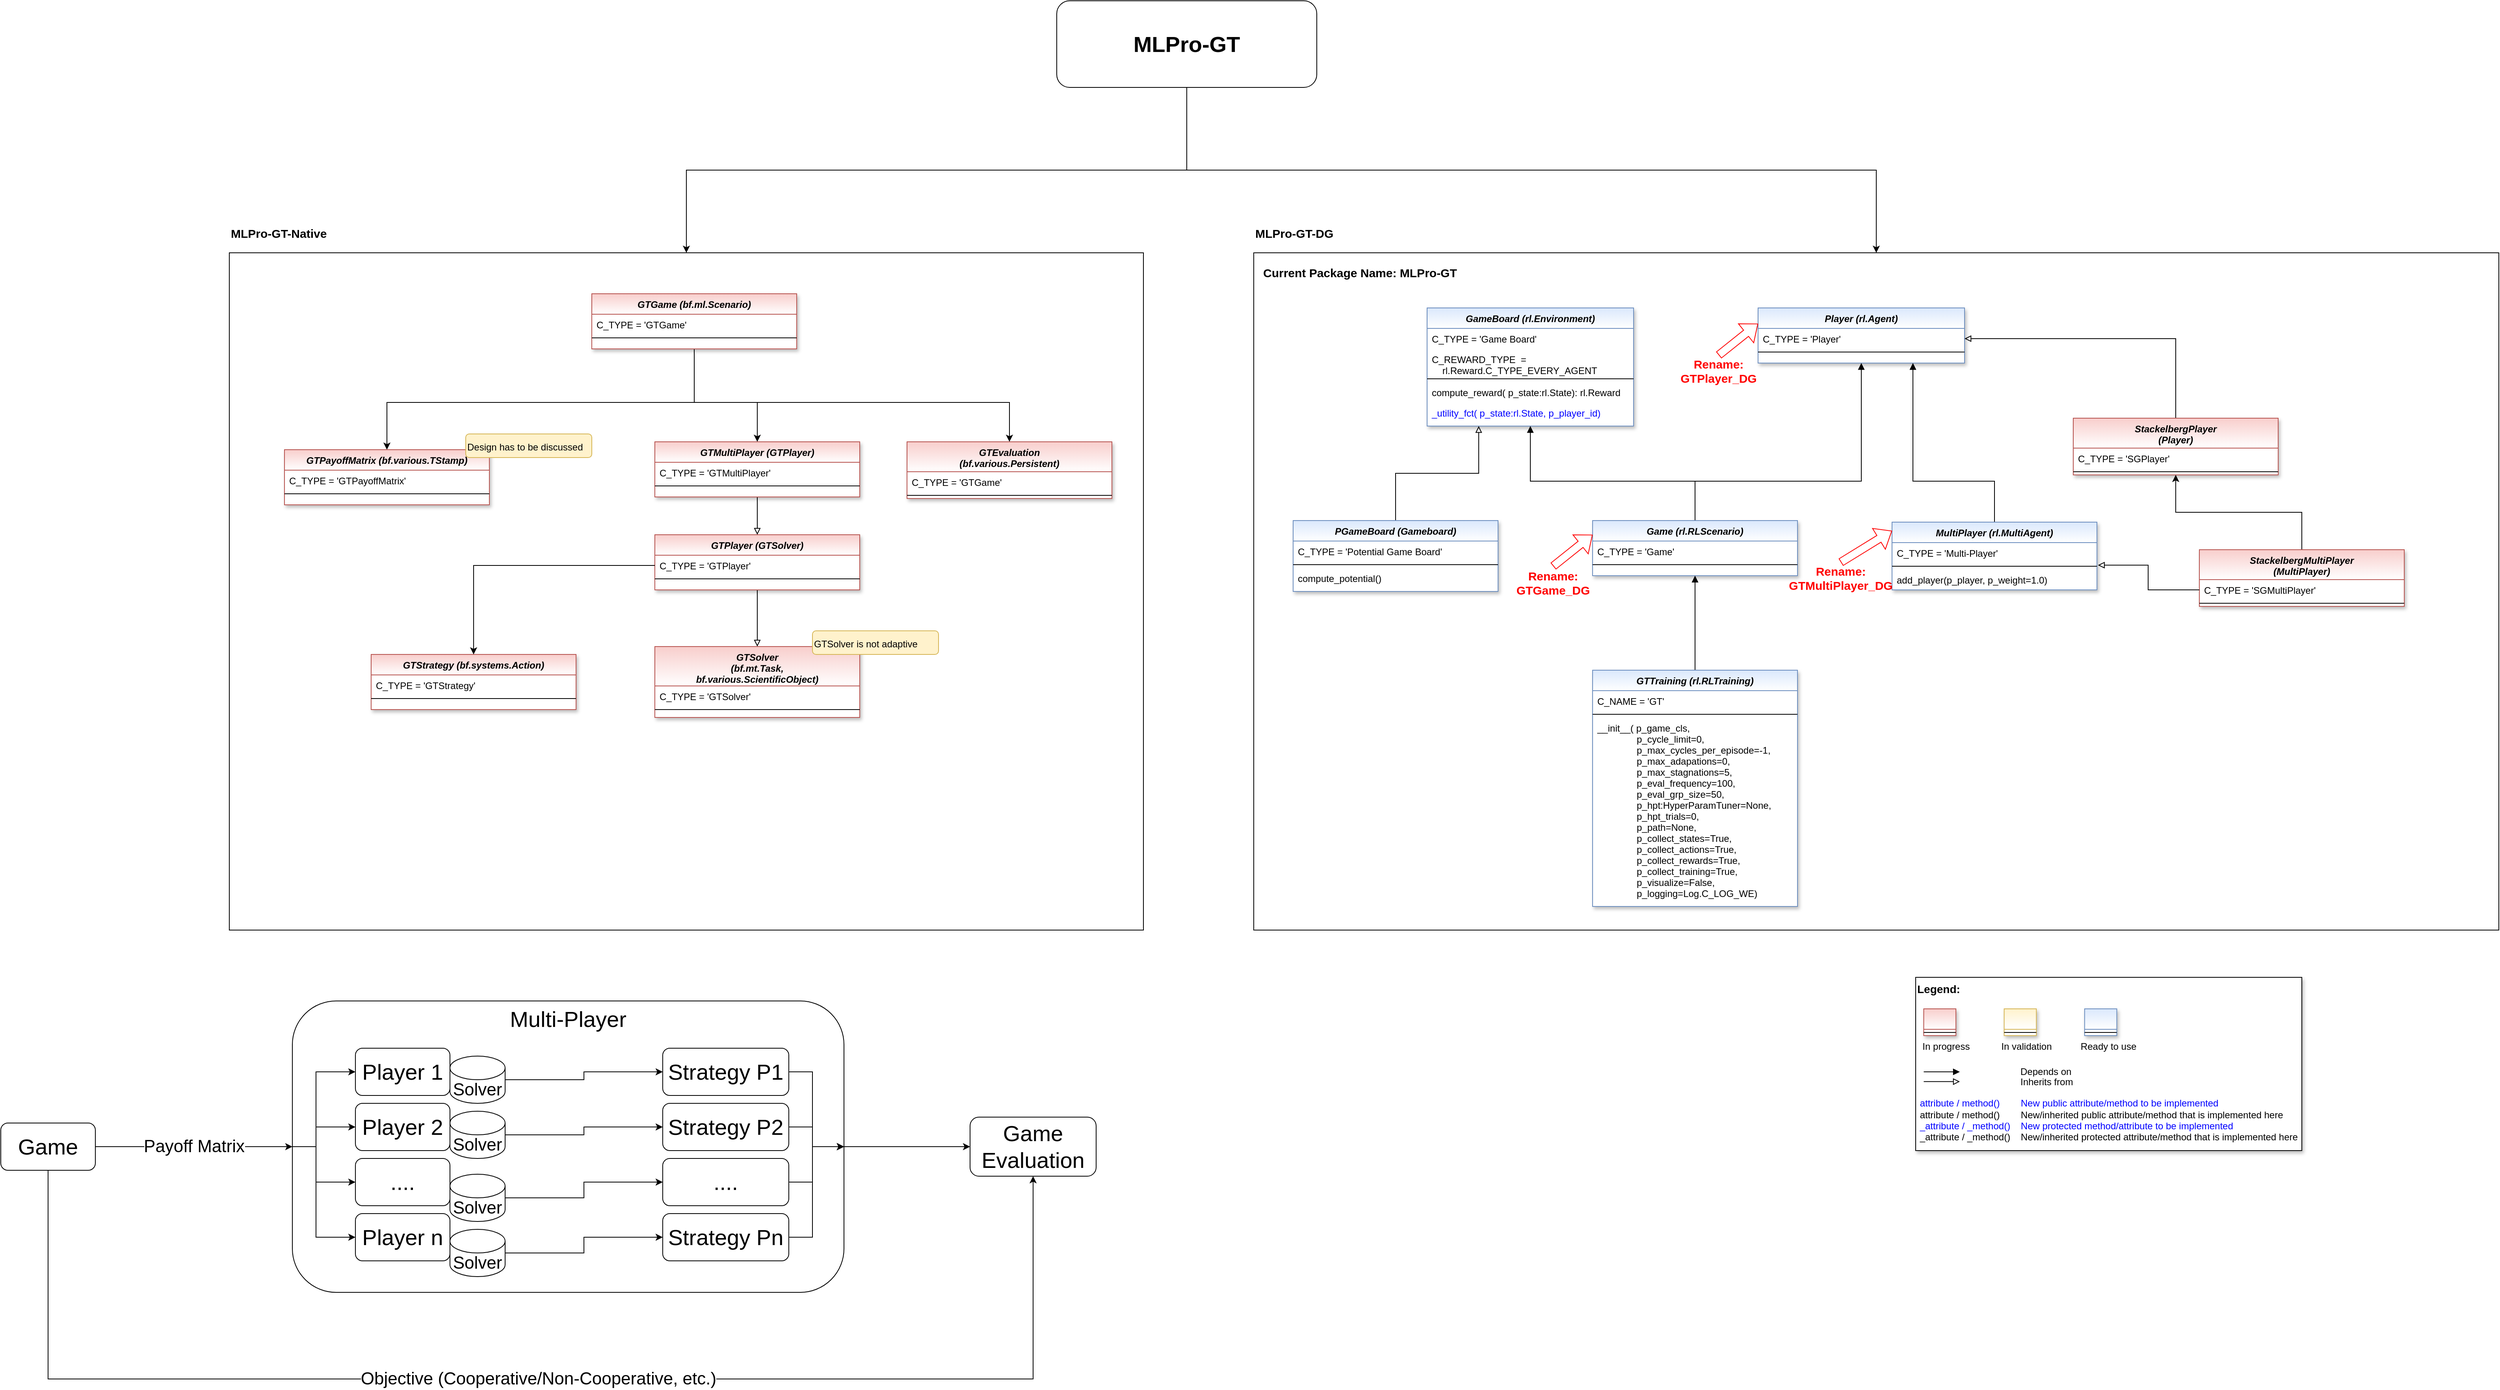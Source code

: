 <mxfile version="20.8.10" type="device"><diagram id="C5RBs43oDa-KdzZeNtuy" name="Page-1"><mxGraphModel dx="3770" dy="956" grid="1" gridSize="10" guides="1" tooltips="1" connect="1" arrows="1" fold="1" page="1" pageScale="1" pageWidth="2336" pageHeight="1654" math="0" shadow="0"><root><mxCell id="WIyWlLk6GJQsqaUBKTNV-0"/><mxCell id="WIyWlLk6GJQsqaUBKTNV-1" parent="WIyWlLk6GJQsqaUBKTNV-0"/><mxCell id="edyi3nbPPrcbqIj7zXXI-0" value="" style="rounded=0;whiteSpace=wrap;html=1;fillColor=none;" vertex="1" parent="WIyWlLk6GJQsqaUBKTNV-1"><mxGeometry x="1290" y="390" width="1580" height="860" as="geometry"/></mxCell><mxCell id="edyi3nbPPrcbqIj7zXXI-1" value="Player (rl.Agent)" style="swimlane;fontStyle=3;align=center;verticalAlign=top;childLayout=stackLayout;horizontal=1;startSize=26;horizontalStack=0;resizeParent=1;resizeLast=0;collapsible=1;marginBottom=0;rounded=0;shadow=1;strokeWidth=1;fillColor=#dae8fc;strokeColor=#6c8ebf;gradientColor=#ffffff;swimlaneFillColor=#ffffff;" vertex="1" parent="WIyWlLk6GJQsqaUBKTNV-1"><mxGeometry x="1930" y="460" width="262" height="70" as="geometry"><mxRectangle x="230" y="140" width="160" height="26" as="alternateBounds"/></mxGeometry></mxCell><mxCell id="edyi3nbPPrcbqIj7zXXI-2" value="C_TYPE = 'Player'" style="text;align=left;verticalAlign=top;spacingLeft=4;spacingRight=4;overflow=hidden;rotatable=0;points=[[0,0.5],[1,0.5]];portConstraint=eastwest;" vertex="1" parent="edyi3nbPPrcbqIj7zXXI-1"><mxGeometry y="26" width="262" height="26" as="geometry"/></mxCell><mxCell id="edyi3nbPPrcbqIj7zXXI-3" value="" style="line;html=1;strokeWidth=1;align=left;verticalAlign=middle;spacingTop=-1;spacingLeft=3;spacingRight=3;rotatable=0;labelPosition=right;points=[];portConstraint=eastwest;" vertex="1" parent="edyi3nbPPrcbqIj7zXXI-1"><mxGeometry y="52" width="262" height="8" as="geometry"/></mxCell><mxCell id="edyi3nbPPrcbqIj7zXXI-4" value="GameBoard (rl.Environment)" style="swimlane;fontStyle=3;align=center;verticalAlign=top;childLayout=stackLayout;horizontal=1;startSize=26;horizontalStack=0;resizeParent=1;resizeLast=0;collapsible=1;marginBottom=0;rounded=0;shadow=1;strokeWidth=1;fillColor=#dae8fc;strokeColor=#6c8ebf;gradientColor=#ffffff;swimlaneFillColor=#ffffff;" vertex="1" parent="WIyWlLk6GJQsqaUBKTNV-1"><mxGeometry x="1510" y="460" width="262" height="150" as="geometry"><mxRectangle x="230" y="140" width="160" height="26" as="alternateBounds"/></mxGeometry></mxCell><mxCell id="edyi3nbPPrcbqIj7zXXI-5" value="C_TYPE = 'Game Board'" style="text;align=left;verticalAlign=top;spacingLeft=4;spacingRight=4;overflow=hidden;rotatable=0;points=[[0,0.5],[1,0.5]];portConstraint=eastwest;" vertex="1" parent="edyi3nbPPrcbqIj7zXXI-4"><mxGeometry y="26" width="262" height="26" as="geometry"/></mxCell><mxCell id="edyi3nbPPrcbqIj7zXXI-6" value="C_REWARD_TYPE  = &#10;    rl.Reward.C_TYPE_EVERY_AGENT" style="text;align=left;verticalAlign=top;spacingLeft=4;spacingRight=4;overflow=hidden;rotatable=0;points=[[0,0.5],[1,0.5]];portConstraint=eastwest;" vertex="1" parent="edyi3nbPPrcbqIj7zXXI-4"><mxGeometry y="52" width="262" height="34" as="geometry"/></mxCell><mxCell id="edyi3nbPPrcbqIj7zXXI-7" value="" style="line;html=1;strokeWidth=1;align=left;verticalAlign=middle;spacingTop=-1;spacingLeft=3;spacingRight=3;rotatable=0;labelPosition=right;points=[];portConstraint=eastwest;" vertex="1" parent="edyi3nbPPrcbqIj7zXXI-4"><mxGeometry y="86" width="262" height="8" as="geometry"/></mxCell><mxCell id="edyi3nbPPrcbqIj7zXXI-8" value="compute_reward( p_state:rl.State): rl.Reward" style="text;align=left;verticalAlign=top;spacingLeft=4;spacingRight=4;overflow=hidden;rotatable=0;points=[[0,0.5],[1,0.5]];portConstraint=eastwest;" vertex="1" parent="edyi3nbPPrcbqIj7zXXI-4"><mxGeometry y="94" width="262" height="26" as="geometry"/></mxCell><mxCell id="edyi3nbPPrcbqIj7zXXI-9" value="_utility_fct( p_state:rl.State, p_player_id)" style="text;align=left;verticalAlign=top;spacingLeft=4;spacingRight=4;overflow=hidden;rotatable=0;points=[[0,0.5],[1,0.5]];portConstraint=eastwest;fontColor=#0000FF;" vertex="1" parent="edyi3nbPPrcbqIj7zXXI-4"><mxGeometry y="120" width="262" height="26" as="geometry"/></mxCell><mxCell id="edyi3nbPPrcbqIj7zXXI-10" style="edgeStyle=orthogonalEdgeStyle;rounded=0;orthogonalLoop=1;jettySize=auto;html=1;entryX=0.5;entryY=1;entryDx=0;entryDy=0;endArrow=block;endFill=1;exitX=0.5;exitY=0;exitDx=0;exitDy=0;" edge="1" parent="WIyWlLk6GJQsqaUBKTNV-1" source="edyi3nbPPrcbqIj7zXXI-12" target="edyi3nbPPrcbqIj7zXXI-4"><mxGeometry relative="1" as="geometry"><Array as="points"><mxPoint x="1830" y="680"/><mxPoint x="1638" y="680"/></Array></mxGeometry></mxCell><mxCell id="edyi3nbPPrcbqIj7zXXI-11" style="edgeStyle=orthogonalEdgeStyle;rounded=0;orthogonalLoop=1;jettySize=auto;html=1;entryX=0.5;entryY=1;entryDx=0;entryDy=0;endArrow=block;endFill=1;exitX=0.5;exitY=0;exitDx=0;exitDy=0;" edge="1" parent="WIyWlLk6GJQsqaUBKTNV-1" source="edyi3nbPPrcbqIj7zXXI-12" target="edyi3nbPPrcbqIj7zXXI-1"><mxGeometry relative="1" as="geometry"><Array as="points"><mxPoint x="1830" y="680"/><mxPoint x="2018" y="680"/></Array></mxGeometry></mxCell><mxCell id="edyi3nbPPrcbqIj7zXXI-12" value="Game (rl.RLScenario)" style="swimlane;fontStyle=3;align=center;verticalAlign=top;childLayout=stackLayout;horizontal=1;startSize=26;horizontalStack=0;resizeParent=1;resizeLast=0;collapsible=1;marginBottom=0;rounded=0;shadow=1;strokeWidth=1;fillColor=#dae8fc;strokeColor=#6c8ebf;gradientColor=#ffffff;swimlaneFillColor=#ffffff;" vertex="1" parent="WIyWlLk6GJQsqaUBKTNV-1"><mxGeometry x="1720" y="730" width="260" height="70" as="geometry"><mxRectangle x="230" y="140" width="160" height="26" as="alternateBounds"/></mxGeometry></mxCell><mxCell id="edyi3nbPPrcbqIj7zXXI-13" value="C_TYPE = 'Game'" style="text;align=left;verticalAlign=top;spacingLeft=4;spacingRight=4;overflow=hidden;rotatable=0;points=[[0,0.5],[1,0.5]];portConstraint=eastwest;" vertex="1" parent="edyi3nbPPrcbqIj7zXXI-12"><mxGeometry y="26" width="260" height="26" as="geometry"/></mxCell><mxCell id="edyi3nbPPrcbqIj7zXXI-14" value="" style="line;html=1;strokeWidth=1;align=left;verticalAlign=middle;spacingTop=-1;spacingLeft=3;spacingRight=3;rotatable=0;labelPosition=right;points=[];portConstraint=eastwest;" vertex="1" parent="edyi3nbPPrcbqIj7zXXI-12"><mxGeometry y="52" width="260" height="8" as="geometry"/></mxCell><mxCell id="edyi3nbPPrcbqIj7zXXI-15" style="edgeStyle=orthogonalEdgeStyle;rounded=0;orthogonalLoop=1;jettySize=auto;html=1;entryX=0.25;entryY=1;entryDx=0;entryDy=0;endArrow=block;endFill=0;" edge="1" parent="WIyWlLk6GJQsqaUBKTNV-1" source="edyi3nbPPrcbqIj7zXXI-16" target="edyi3nbPPrcbqIj7zXXI-4"><mxGeometry relative="1" as="geometry"><mxPoint x="1590" y="640" as="targetPoint"/></mxGeometry></mxCell><mxCell id="edyi3nbPPrcbqIj7zXXI-16" value="PGameBoard (Gameboard)" style="swimlane;fontStyle=3;align=center;verticalAlign=top;childLayout=stackLayout;horizontal=1;startSize=26;horizontalStack=0;resizeParent=1;resizeLast=0;collapsible=1;marginBottom=0;rounded=0;shadow=1;strokeWidth=1;fillColor=#dae8fc;strokeColor=#6c8ebf;gradientColor=#ffffff;swimlaneFillColor=#ffffff;" vertex="1" parent="WIyWlLk6GJQsqaUBKTNV-1"><mxGeometry x="1340" y="730" width="260" height="90" as="geometry"><mxRectangle x="230" y="140" width="160" height="26" as="alternateBounds"/></mxGeometry></mxCell><mxCell id="edyi3nbPPrcbqIj7zXXI-17" value="C_TYPE = 'Potential Game Board'" style="text;align=left;verticalAlign=top;spacingLeft=4;spacingRight=4;overflow=hidden;rotatable=0;points=[[0,0.5],[1,0.5]];portConstraint=eastwest;" vertex="1" parent="edyi3nbPPrcbqIj7zXXI-16"><mxGeometry y="26" width="260" height="26" as="geometry"/></mxCell><mxCell id="edyi3nbPPrcbqIj7zXXI-18" value="" style="line;html=1;strokeWidth=1;align=left;verticalAlign=middle;spacingTop=-1;spacingLeft=3;spacingRight=3;rotatable=0;labelPosition=right;points=[];portConstraint=eastwest;" vertex="1" parent="edyi3nbPPrcbqIj7zXXI-16"><mxGeometry y="52" width="260" height="8" as="geometry"/></mxCell><mxCell id="edyi3nbPPrcbqIj7zXXI-19" value="compute_potential()" style="text;align=left;verticalAlign=top;spacingLeft=4;spacingRight=4;overflow=hidden;rotatable=0;points=[[0,0.5],[1,0.5]];portConstraint=eastwest;" vertex="1" parent="edyi3nbPPrcbqIj7zXXI-16"><mxGeometry y="60" width="260" height="26" as="geometry"/></mxCell><mxCell id="edyi3nbPPrcbqIj7zXXI-20" style="edgeStyle=orthogonalEdgeStyle;rounded=0;orthogonalLoop=1;jettySize=auto;html=1;entryX=0.75;entryY=1;entryDx=0;entryDy=0;endArrow=block;endFill=1;exitX=0.5;exitY=0;exitDx=0;exitDy=0;" edge="1" parent="WIyWlLk6GJQsqaUBKTNV-1" source="edyi3nbPPrcbqIj7zXXI-21" target="edyi3nbPPrcbqIj7zXXI-1"><mxGeometry relative="1" as="geometry"><Array as="points"><mxPoint x="2170" y="680"/><mxPoint x="2073" y="680"/></Array></mxGeometry></mxCell><mxCell id="edyi3nbPPrcbqIj7zXXI-21" value="MultiPlayer (rl.MultiAgent)" style="swimlane;fontStyle=3;align=center;verticalAlign=top;childLayout=stackLayout;horizontal=1;startSize=26;horizontalStack=0;resizeParent=1;resizeLast=0;collapsible=1;marginBottom=0;rounded=0;shadow=1;strokeWidth=1;fillColor=#dae8fc;strokeColor=#6c8ebf;gradientColor=#ffffff;swimlaneFillColor=#ffffff;" vertex="1" parent="WIyWlLk6GJQsqaUBKTNV-1"><mxGeometry x="2100" y="732" width="260" height="86" as="geometry"><mxRectangle x="230" y="140" width="160" height="26" as="alternateBounds"/></mxGeometry></mxCell><mxCell id="edyi3nbPPrcbqIj7zXXI-22" value="C_TYPE = 'Multi-Player'" style="text;align=left;verticalAlign=top;spacingLeft=4;spacingRight=4;overflow=hidden;rotatable=0;points=[[0,0.5],[1,0.5]];portConstraint=eastwest;" vertex="1" parent="edyi3nbPPrcbqIj7zXXI-21"><mxGeometry y="26" width="260" height="26" as="geometry"/></mxCell><mxCell id="edyi3nbPPrcbqIj7zXXI-23" value="" style="line;html=1;strokeWidth=1;align=left;verticalAlign=middle;spacingTop=-1;spacingLeft=3;spacingRight=3;rotatable=0;labelPosition=right;points=[];portConstraint=eastwest;" vertex="1" parent="edyi3nbPPrcbqIj7zXXI-21"><mxGeometry y="52" width="260" height="8" as="geometry"/></mxCell><mxCell id="edyi3nbPPrcbqIj7zXXI-24" value="add_player(p_player, p_weight=1.0)" style="text;align=left;verticalAlign=top;spacingLeft=4;spacingRight=4;overflow=hidden;rotatable=0;points=[[0,0.5],[1,0.5]];portConstraint=eastwest;" vertex="1" parent="edyi3nbPPrcbqIj7zXXI-21"><mxGeometry y="60" width="260" height="26" as="geometry"/></mxCell><mxCell id="edyi3nbPPrcbqIj7zXXI-25" style="edgeStyle=orthogonalEdgeStyle;rounded=0;orthogonalLoop=1;jettySize=auto;html=1;entryX=0.5;entryY=1;entryDx=0;entryDy=0;endArrow=block;endFill=1;" edge="1" parent="WIyWlLk6GJQsqaUBKTNV-1" source="edyi3nbPPrcbqIj7zXXI-26" target="edyi3nbPPrcbqIj7zXXI-12"><mxGeometry relative="1" as="geometry"/></mxCell><mxCell id="edyi3nbPPrcbqIj7zXXI-26" value="GTTraining (rl.RLTraining)" style="swimlane;fontStyle=3;align=center;verticalAlign=top;childLayout=stackLayout;horizontal=1;startSize=26;horizontalStack=0;resizeParent=1;resizeLast=0;collapsible=1;marginBottom=0;rounded=0;shadow=1;strokeWidth=1;fillColor=#dae8fc;strokeColor=#6c8ebf;swimlaneFillColor=#ffffff;gradientColor=#ffffff;glass=0;" vertex="1" parent="WIyWlLk6GJQsqaUBKTNV-1"><mxGeometry x="1720" y="920" width="260" height="300" as="geometry"><mxRectangle x="230" y="140" width="160" height="26" as="alternateBounds"/></mxGeometry></mxCell><mxCell id="edyi3nbPPrcbqIj7zXXI-27" value="C_NAME = 'GT'" style="text;align=left;verticalAlign=top;spacingLeft=4;spacingRight=4;overflow=hidden;rotatable=0;points=[[0,0.5],[1,0.5]];portConstraint=eastwest;" vertex="1" parent="edyi3nbPPrcbqIj7zXXI-26"><mxGeometry y="26" width="260" height="26" as="geometry"/></mxCell><mxCell id="edyi3nbPPrcbqIj7zXXI-28" value="" style="line;html=1;strokeWidth=1;align=left;verticalAlign=middle;spacingTop=-1;spacingLeft=3;spacingRight=3;rotatable=0;labelPosition=right;points=[];portConstraint=eastwest;" vertex="1" parent="edyi3nbPPrcbqIj7zXXI-26"><mxGeometry y="52" width="260" height="8" as="geometry"/></mxCell><mxCell id="edyi3nbPPrcbqIj7zXXI-29" value="__init__( p_game_cls, &#10;               p_cycle_limit=0,&#10;               p_max_cycles_per_episode=-1, &#10;               p_max_adapations=0,&#10;               p_max_stagnations=5,&#10;               p_eval_frequency=100,&#10;               p_eval_grp_size=50,&#10;               p_hpt:HyperParamTuner=None,&#10;               p_hpt_trials=0,&#10;               p_path=None,&#10;               p_collect_states=True,&#10;               p_collect_actions=True,&#10;               p_collect_rewards=True,&#10;               p_collect_training=True,&#10;               p_visualize=False,&#10;               p_logging=Log.C_LOG_WE)" style="text;align=left;verticalAlign=top;spacingLeft=4;spacingRight=4;overflow=hidden;rotatable=0;points=[[0,0.5],[1,0.5]];portConstraint=eastwest;" vertex="1" parent="edyi3nbPPrcbqIj7zXXI-26"><mxGeometry y="60" width="260" height="240" as="geometry"/></mxCell><mxCell id="edyi3nbPPrcbqIj7zXXI-30" value="" style="group" vertex="1" connectable="0" parent="WIyWlLk6GJQsqaUBKTNV-1"><mxGeometry x="2130" y="1310" width="490" height="220" as="geometry"/></mxCell><mxCell id="edyi3nbPPrcbqIj7zXXI-31" value="&lt;font color=&quot;#000000&quot; size=&quot;1&quot;&gt;&lt;b style=&quot;font-size: 14px&quot;&gt;Legend:&lt;br&gt;&lt;/b&gt;&lt;/font&gt;&lt;br&gt;&lt;br&gt;&lt;br&gt;&lt;font color=&quot;#0000ff&quot; style=&quot;font-size: 6px&quot;&gt;&lt;br&gt;&lt;/font&gt;&lt;span style=&quot;color: rgb(0 , 0 , 0)&quot;&gt;&lt;font style=&quot;font-size: 4px&quot;&gt;&amp;nbsp; &amp;nbsp;&lt;/font&gt;&amp;nbsp;In progress&amp;nbsp; &amp;nbsp; &amp;nbsp; &amp;nbsp; &amp;nbsp; &amp;nbsp; In validation&amp;nbsp; &amp;nbsp; &amp;nbsp; &amp;nbsp; &amp;nbsp; &amp;nbsp;Ready to use&lt;/span&gt;&lt;font color=&quot;#000000&quot;&gt;&amp;nbsp;&lt;br&gt;&lt;/font&gt;&lt;font color=&quot;#0000ff&quot;&gt;&lt;br&gt;&lt;br&gt;&lt;br&gt;&lt;br&gt;&amp;nbsp;attribute / method()&amp;nbsp; &amp;nbsp; &amp;nbsp; &amp;nbsp; New public attribute/method to be implemented&lt;/font&gt;&lt;br&gt;&lt;font color=&quot;#000000&quot;&gt;&amp;nbsp;&lt;/font&gt;&lt;font color=&quot;#000000&quot;&gt;attribute / method()&lt;span&gt;&#9;&lt;/span&gt;&amp;nbsp; &amp;nbsp; &amp;nbsp; &amp;nbsp;New/inherited public attribute/method that is implemented here&lt;br&gt;&lt;/font&gt;&lt;font color=&quot;#0000ff&quot;&gt;&amp;nbsp;_attribute /&amp;nbsp;&lt;/font&gt;&lt;font color=&quot;#0000ff&quot;&gt;_method()&amp;nbsp; &amp;nbsp; New protected method/attribute to be implemented&lt;/font&gt;&lt;br&gt;&lt;font color=&quot;#000000&quot;&gt;&amp;nbsp;_attribute / _method()&amp;nbsp; &amp;nbsp; New/inherited protected attribute/method that is implemented here&lt;br&gt;&lt;/font&gt;&lt;font color=&quot;#000000&quot;&gt;&lt;br&gt;&lt;br&gt;&lt;br&gt;&lt;br&gt;&lt;br&gt;&lt;/font&gt;" style="text;html=1;align=left;verticalAlign=top;whiteSpace=wrap;rounded=0;fontColor=#006600;strokeColor=#000000;shadow=1;fillColor=#ffffff;" vertex="1" parent="edyi3nbPPrcbqIj7zXXI-30"><mxGeometry width="490.0" height="220" as="geometry"/></mxCell><mxCell id="edyi3nbPPrcbqIj7zXXI-32" value="Depends on" style="endArrow=block;html=1;labelPosition=right;verticalLabelPosition=middle;align=left;verticalAlign=middle;endFill=1;fontSize=12;" edge="1" parent="edyi3nbPPrcbqIj7zXXI-30"><mxGeometry x="-1623.125" y="-2180" width="51.042" height="50" as="geometry"><mxPoint x="10.208" y="120.003" as="sourcePoint"/><mxPoint x="55.991" y="120.003" as="targetPoint"/><mxPoint x="98" as="offset"/><Array as="points"><mxPoint x="30.625" y="120"/></Array></mxGeometry></mxCell><mxCell id="edyi3nbPPrcbqIj7zXXI-33" value="Inherits from" style="endArrow=block;html=1;labelPosition=right;verticalLabelPosition=middle;align=left;verticalAlign=middle;endFill=0;fontSize=12;" edge="1" parent="edyi3nbPPrcbqIj7zXXI-30"><mxGeometry x="-1623.125" y="-2180" width="51.042" height="50" as="geometry"><mxPoint x="10.208" y="132.385" as="sourcePoint"/><mxPoint x="55.991" y="132.385" as="targetPoint"/><mxPoint x="98" y="1" as="offset"/></mxGeometry></mxCell><mxCell id="edyi3nbPPrcbqIj7zXXI-34" value="" style="swimlane;fontStyle=3;align=center;verticalAlign=top;childLayout=stackLayout;horizontal=1;startSize=26;horizontalStack=0;resizeParent=1;resizeLast=0;collapsible=1;marginBottom=0;rounded=0;shadow=1;strokeWidth=1;fillColor=#f8cecc;strokeColor=#b85450;gradientColor=#ffffff;swimlaneFillColor=#ffffff;" vertex="1" parent="edyi3nbPPrcbqIj7zXXI-30"><mxGeometry x="10.208" y="40" width="40.833" height="34" as="geometry"><mxRectangle x="230" y="140" width="160" height="26" as="alternateBounds"/></mxGeometry></mxCell><mxCell id="edyi3nbPPrcbqIj7zXXI-35" value="" style="line;html=1;strokeWidth=1;align=left;verticalAlign=middle;spacingTop=-1;spacingLeft=3;spacingRight=3;rotatable=0;labelPosition=right;points=[];portConstraint=eastwest;" vertex="1" parent="edyi3nbPPrcbqIj7zXXI-34"><mxGeometry y="26" width="40.833" height="8" as="geometry"/></mxCell><mxCell id="edyi3nbPPrcbqIj7zXXI-36" value="" style="swimlane;fontStyle=3;align=center;verticalAlign=top;childLayout=stackLayout;horizontal=1;startSize=26;horizontalStack=0;resizeParent=1;resizeLast=0;collapsible=1;marginBottom=0;rounded=0;shadow=1;strokeWidth=1;fillColor=#fff2cc;strokeColor=#d6b656;gradientColor=#ffffff;swimlaneFillColor=#ffffff;" vertex="1" parent="edyi3nbPPrcbqIj7zXXI-30"><mxGeometry x="112.292" y="40" width="40.833" height="34" as="geometry"><mxRectangle x="230" y="140" width="160" height="26" as="alternateBounds"/></mxGeometry></mxCell><mxCell id="edyi3nbPPrcbqIj7zXXI-37" value="" style="line;html=1;strokeWidth=1;align=left;verticalAlign=middle;spacingTop=-1;spacingLeft=3;spacingRight=3;rotatable=0;labelPosition=right;points=[];portConstraint=eastwest;" vertex="1" parent="edyi3nbPPrcbqIj7zXXI-36"><mxGeometry y="26" width="40.833" height="8" as="geometry"/></mxCell><mxCell id="edyi3nbPPrcbqIj7zXXI-38" value="" style="swimlane;fontStyle=3;align=center;verticalAlign=top;childLayout=stackLayout;horizontal=1;startSize=26;horizontalStack=0;resizeParent=1;resizeLast=0;collapsible=1;marginBottom=0;rounded=0;shadow=1;strokeWidth=1;fillColor=#dae8fc;strokeColor=#6c8ebf;gradientColor=#ffffff;swimlaneFillColor=#ffffff;" vertex="1" parent="edyi3nbPPrcbqIj7zXXI-30"><mxGeometry x="214.375" y="40" width="40.833" height="34" as="geometry"><mxRectangle x="230" y="140" width="160" height="26" as="alternateBounds"/></mxGeometry></mxCell><mxCell id="edyi3nbPPrcbqIj7zXXI-39" value="" style="line;html=1;strokeWidth=1;align=left;verticalAlign=middle;spacingTop=-1;spacingLeft=3;spacingRight=3;rotatable=0;labelPosition=right;points=[];portConstraint=eastwest;" vertex="1" parent="edyi3nbPPrcbqIj7zXXI-38"><mxGeometry y="26" width="40.833" height="8" as="geometry"/></mxCell><mxCell id="edyi3nbPPrcbqIj7zXXI-40" value="Current Package Name: MLPro-GT" style="text;html=1;strokeColor=none;fillColor=none;align=left;verticalAlign=middle;whiteSpace=wrap;rounded=0;fontSize=15;fontStyle=1" vertex="1" parent="WIyWlLk6GJQsqaUBKTNV-1"><mxGeometry x="1300" y="400" width="290" height="30" as="geometry"/></mxCell><mxCell id="edyi3nbPPrcbqIj7zXXI-41" value="MLPro-GT-DG" style="text;html=1;strokeColor=none;fillColor=none;align=left;verticalAlign=middle;whiteSpace=wrap;rounded=0;fontSize=15;fontStyle=1" vertex="1" parent="WIyWlLk6GJQsqaUBKTNV-1"><mxGeometry x="1290" y="350" width="290" height="30" as="geometry"/></mxCell><mxCell id="edyi3nbPPrcbqIj7zXXI-42" value="" style="rounded=0;whiteSpace=wrap;html=1;fillColor=none;" vertex="1" parent="WIyWlLk6GJQsqaUBKTNV-1"><mxGeometry x="-10" y="390" width="1160" height="860" as="geometry"/></mxCell><mxCell id="edyi3nbPPrcbqIj7zXXI-43" value="MLPro-GT-Native" style="text;html=1;strokeColor=none;fillColor=none;align=left;verticalAlign=middle;whiteSpace=wrap;rounded=0;fontSize=15;fontStyle=1" vertex="1" parent="WIyWlLk6GJQsqaUBKTNV-1"><mxGeometry x="-10" y="350" width="290" height="30" as="geometry"/></mxCell><mxCell id="edyi3nbPPrcbqIj7zXXI-44" style="edgeStyle=orthogonalEdgeStyle;rounded=0;orthogonalLoop=1;jettySize=auto;html=1;exitX=0.5;exitY=1;exitDx=0;exitDy=0;strokeColor=#000000;fontSize=12;fontColor=#FF0000;" edge="1" parent="WIyWlLk6GJQsqaUBKTNV-1" source="edyi3nbPPrcbqIj7zXXI-47" target="edyi3nbPPrcbqIj7zXXI-62"><mxGeometry relative="1" as="geometry"><Array as="points"><mxPoint x="580" y="580"/><mxPoint x="660" y="580"/></Array></mxGeometry></mxCell><mxCell id="edyi3nbPPrcbqIj7zXXI-45" style="edgeStyle=orthogonalEdgeStyle;rounded=0;orthogonalLoop=1;jettySize=auto;html=1;exitX=0.5;exitY=1;exitDx=0;exitDy=0;strokeColor=#000000;fontSize=12;fontColor=#FF0000;" edge="1" parent="WIyWlLk6GJQsqaUBKTNV-1" source="edyi3nbPPrcbqIj7zXXI-47" target="edyi3nbPPrcbqIj7zXXI-69"><mxGeometry relative="1" as="geometry"><Array as="points"><mxPoint x="580" y="580"/><mxPoint x="190" y="580"/></Array></mxGeometry></mxCell><mxCell id="edyi3nbPPrcbqIj7zXXI-46" style="edgeStyle=orthogonalEdgeStyle;rounded=0;orthogonalLoop=1;jettySize=auto;html=1;exitX=0.5;exitY=1;exitDx=0;exitDy=0;entryX=0.5;entryY=0;entryDx=0;entryDy=0;strokeColor=#000000;fontSize=22;fontColor=#000000;endArrow=classic;endFill=1;" edge="1" parent="WIyWlLk6GJQsqaUBKTNV-1" source="edyi3nbPPrcbqIj7zXXI-47" target="edyi3nbPPrcbqIj7zXXI-109"><mxGeometry relative="1" as="geometry"><Array as="points"><mxPoint x="580" y="580"/><mxPoint x="980" y="580"/></Array></mxGeometry></mxCell><mxCell id="edyi3nbPPrcbqIj7zXXI-47" value="GTGame (bf.ml.Scenario)" style="swimlane;fontStyle=3;align=center;verticalAlign=top;childLayout=stackLayout;horizontal=1;startSize=26;horizontalStack=0;resizeParent=1;resizeLast=0;collapsible=1;marginBottom=0;rounded=0;shadow=1;strokeWidth=1;fillColor=#f8cecc;strokeColor=#b85450;swimlaneFillColor=#ffffff;gradientColor=#FFFFFF;" vertex="1" parent="WIyWlLk6GJQsqaUBKTNV-1"><mxGeometry x="450" y="442" width="260" height="70" as="geometry"><mxRectangle x="230" y="140" width="160" height="26" as="alternateBounds"/></mxGeometry></mxCell><mxCell id="edyi3nbPPrcbqIj7zXXI-48" value="C_TYPE = 'GTGame'" style="text;align=left;verticalAlign=top;spacingLeft=4;spacingRight=4;overflow=hidden;rotatable=0;points=[[0,0.5],[1,0.5]];portConstraint=eastwest;" vertex="1" parent="edyi3nbPPrcbqIj7zXXI-47"><mxGeometry y="26" width="260" height="26" as="geometry"/></mxCell><mxCell id="edyi3nbPPrcbqIj7zXXI-49" value="" style="line;html=1;strokeWidth=1;align=left;verticalAlign=middle;spacingTop=-1;spacingLeft=3;spacingRight=3;rotatable=0;labelPosition=right;points=[];portConstraint=eastwest;" vertex="1" parent="edyi3nbPPrcbqIj7zXXI-47"><mxGeometry y="52" width="260" height="8" as="geometry"/></mxCell><mxCell id="edyi3nbPPrcbqIj7zXXI-50" value="" style="shape=flexArrow;endArrow=classic;html=1;rounded=0;fontSize=15;fontColor=#FF0000;exitX=0.5;exitY=0;exitDx=0;exitDy=0;strokeColor=#FF0000;" edge="1" parent="WIyWlLk6GJQsqaUBKTNV-1" source="edyi3nbPPrcbqIj7zXXI-51"><mxGeometry width="50" height="50" relative="1" as="geometry"><mxPoint x="1960" y="510" as="sourcePoint"/><mxPoint x="1930" y="480.0" as="targetPoint"/></mxGeometry></mxCell><mxCell id="edyi3nbPPrcbqIj7zXXI-51" value="Rename:&lt;br&gt;GTPlayer_DG" style="text;html=1;strokeColor=none;fillColor=none;align=center;verticalAlign=middle;whiteSpace=wrap;rounded=0;fontSize=15;fontColor=#FF0000;fontStyle=1" vertex="1" parent="WIyWlLk6GJQsqaUBKTNV-1"><mxGeometry x="1840" y="520" width="80" height="40" as="geometry"/></mxCell><mxCell id="edyi3nbPPrcbqIj7zXXI-52" value="" style="shape=flexArrow;endArrow=classic;html=1;rounded=0;fontSize=15;fontColor=#FF0000;exitX=0.5;exitY=0;exitDx=0;exitDy=0;strokeColor=#FF0000;" edge="1" parent="WIyWlLk6GJQsqaUBKTNV-1" source="edyi3nbPPrcbqIj7zXXI-53"><mxGeometry width="50" height="50" relative="1" as="geometry"><mxPoint x="1750" y="778" as="sourcePoint"/><mxPoint x="1720" y="748" as="targetPoint"/></mxGeometry></mxCell><mxCell id="edyi3nbPPrcbqIj7zXXI-53" value="Rename:&lt;br&gt;GTGame_DG" style="text;html=1;strokeColor=none;fillColor=none;align=center;verticalAlign=middle;whiteSpace=wrap;rounded=0;fontSize=15;fontColor=#FF0000;fontStyle=1" vertex="1" parent="WIyWlLk6GJQsqaUBKTNV-1"><mxGeometry x="1630" y="788" width="80" height="42" as="geometry"/></mxCell><mxCell id="edyi3nbPPrcbqIj7zXXI-54" style="edgeStyle=orthogonalEdgeStyle;rounded=0;orthogonalLoop=1;jettySize=auto;html=1;exitX=0.5;exitY=1;exitDx=0;exitDy=0;strokeColor=#000000;fontSize=12;fontColor=#FF0000;endArrow=block;endFill=0;" edge="1" parent="WIyWlLk6GJQsqaUBKTNV-1" source="edyi3nbPPrcbqIj7zXXI-55" target="edyi3nbPPrcbqIj7zXXI-65"><mxGeometry relative="1" as="geometry"/></mxCell><mxCell id="edyi3nbPPrcbqIj7zXXI-55" value="GTPlayer (GTSolver)" style="swimlane;fontStyle=3;align=center;verticalAlign=top;childLayout=stackLayout;horizontal=1;startSize=26;horizontalStack=0;resizeParent=1;resizeLast=0;collapsible=1;marginBottom=0;rounded=0;shadow=1;strokeWidth=1;fillColor=#f8cecc;strokeColor=#b85450;swimlaneFillColor=#ffffff;gradientColor=#FFFFFF;" vertex="1" parent="WIyWlLk6GJQsqaUBKTNV-1"><mxGeometry x="530" y="748" width="260" height="70" as="geometry"><mxRectangle x="230" y="140" width="160" height="26" as="alternateBounds"/></mxGeometry></mxCell><mxCell id="edyi3nbPPrcbqIj7zXXI-56" value="C_TYPE = 'GTPlayer'" style="text;align=left;verticalAlign=top;spacingLeft=4;spacingRight=4;overflow=hidden;rotatable=0;points=[[0,0.5],[1,0.5]];portConstraint=eastwest;" vertex="1" parent="edyi3nbPPrcbqIj7zXXI-55"><mxGeometry y="26" width="260" height="26" as="geometry"/></mxCell><mxCell id="edyi3nbPPrcbqIj7zXXI-57" value="" style="line;html=1;strokeWidth=1;align=left;verticalAlign=middle;spacingTop=-1;spacingLeft=3;spacingRight=3;rotatable=0;labelPosition=right;points=[];portConstraint=eastwest;" vertex="1" parent="edyi3nbPPrcbqIj7zXXI-55"><mxGeometry y="52" width="260" height="8" as="geometry"/></mxCell><mxCell id="edyi3nbPPrcbqIj7zXXI-58" value="GTStrategy (bf.systems.Action)" style="swimlane;fontStyle=3;align=center;verticalAlign=top;childLayout=stackLayout;horizontal=1;startSize=26;horizontalStack=0;resizeParent=1;resizeLast=0;collapsible=1;marginBottom=0;rounded=0;shadow=1;strokeWidth=1;fillColor=#f8cecc;strokeColor=#b85450;swimlaneFillColor=#ffffff;gradientColor=#FFFFFF;" vertex="1" parent="WIyWlLk6GJQsqaUBKTNV-1"><mxGeometry x="170" y="900" width="260" height="70" as="geometry"><mxRectangle x="230" y="140" width="160" height="26" as="alternateBounds"/></mxGeometry></mxCell><mxCell id="edyi3nbPPrcbqIj7zXXI-59" value="C_TYPE = 'GTStrategy'" style="text;align=left;verticalAlign=top;spacingLeft=4;spacingRight=4;overflow=hidden;rotatable=0;points=[[0,0.5],[1,0.5]];portConstraint=eastwest;" vertex="1" parent="edyi3nbPPrcbqIj7zXXI-58"><mxGeometry y="26" width="260" height="26" as="geometry"/></mxCell><mxCell id="edyi3nbPPrcbqIj7zXXI-60" value="" style="line;html=1;strokeWidth=1;align=left;verticalAlign=middle;spacingTop=-1;spacingLeft=3;spacingRight=3;rotatable=0;labelPosition=right;points=[];portConstraint=eastwest;" vertex="1" parent="edyi3nbPPrcbqIj7zXXI-58"><mxGeometry y="52" width="260" height="8" as="geometry"/></mxCell><mxCell id="edyi3nbPPrcbqIj7zXXI-61" style="edgeStyle=orthogonalEdgeStyle;rounded=0;orthogonalLoop=1;jettySize=auto;html=1;exitX=0.5;exitY=1;exitDx=0;exitDy=0;entryX=0.5;entryY=0;entryDx=0;entryDy=0;strokeColor=#000000;fontSize=12;fontColor=#FF0000;endArrow=block;endFill=0;" edge="1" parent="WIyWlLk6GJQsqaUBKTNV-1" source="edyi3nbPPrcbqIj7zXXI-62" target="edyi3nbPPrcbqIj7zXXI-55"><mxGeometry relative="1" as="geometry"/></mxCell><mxCell id="edyi3nbPPrcbqIj7zXXI-62" value="GTMultiPlayer (GTPlayer)" style="swimlane;fontStyle=3;align=center;verticalAlign=top;childLayout=stackLayout;horizontal=1;startSize=26;horizontalStack=0;resizeParent=1;resizeLast=0;collapsible=1;marginBottom=0;rounded=0;shadow=1;strokeWidth=1;fillColor=#f8cecc;strokeColor=#b85450;swimlaneFillColor=#ffffff;gradientColor=#FFFFFF;" vertex="1" parent="WIyWlLk6GJQsqaUBKTNV-1"><mxGeometry x="530" y="630" width="260" height="70" as="geometry"><mxRectangle x="230" y="140" width="160" height="26" as="alternateBounds"/></mxGeometry></mxCell><mxCell id="edyi3nbPPrcbqIj7zXXI-63" value="C_TYPE = 'GTMultiPlayer'" style="text;align=left;verticalAlign=top;spacingLeft=4;spacingRight=4;overflow=hidden;rotatable=0;points=[[0,0.5],[1,0.5]];portConstraint=eastwest;" vertex="1" parent="edyi3nbPPrcbqIj7zXXI-62"><mxGeometry y="26" width="260" height="26" as="geometry"/></mxCell><mxCell id="edyi3nbPPrcbqIj7zXXI-64" value="" style="line;html=1;strokeWidth=1;align=left;verticalAlign=middle;spacingTop=-1;spacingLeft=3;spacingRight=3;rotatable=0;labelPosition=right;points=[];portConstraint=eastwest;" vertex="1" parent="edyi3nbPPrcbqIj7zXXI-62"><mxGeometry y="52" width="260" height="8" as="geometry"/></mxCell><mxCell id="edyi3nbPPrcbqIj7zXXI-65" value="GTSolver&#10;(bf.mt.Task,&#10;bf.various.ScientificObject)" style="swimlane;fontStyle=3;align=center;verticalAlign=top;childLayout=stackLayout;horizontal=1;startSize=50;horizontalStack=0;resizeParent=1;resizeLast=0;collapsible=1;marginBottom=0;rounded=0;shadow=1;strokeWidth=1;fillColor=#f8cecc;strokeColor=#b85450;swimlaneFillColor=#ffffff;gradientColor=#FFFFFF;" vertex="1" parent="WIyWlLk6GJQsqaUBKTNV-1"><mxGeometry x="530" y="890" width="260" height="90" as="geometry"><mxRectangle x="230" y="140" width="160" height="26" as="alternateBounds"/></mxGeometry></mxCell><mxCell id="edyi3nbPPrcbqIj7zXXI-66" value="C_TYPE = 'GTSolver'" style="text;align=left;verticalAlign=top;spacingLeft=4;spacingRight=4;overflow=hidden;rotatable=0;points=[[0,0.5],[1,0.5]];portConstraint=eastwest;" vertex="1" parent="edyi3nbPPrcbqIj7zXXI-65"><mxGeometry y="50" width="260" height="26" as="geometry"/></mxCell><mxCell id="edyi3nbPPrcbqIj7zXXI-67" value="" style="line;html=1;strokeWidth=1;align=left;verticalAlign=middle;spacingTop=-1;spacingLeft=3;spacingRight=3;rotatable=0;labelPosition=right;points=[];portConstraint=eastwest;" vertex="1" parent="edyi3nbPPrcbqIj7zXXI-65"><mxGeometry y="76" width="260" height="8" as="geometry"/></mxCell><mxCell id="edyi3nbPPrcbqIj7zXXI-68" value="&lt;font style=&quot;font-size: 12px;&quot;&gt;GTSolver is not adaptive&lt;/font&gt;" style="rounded=1;whiteSpace=wrap;html=1;fontSize=15;fillColor=#fff2cc;strokeColor=#d6b656;align=left;" vertex="1" parent="WIyWlLk6GJQsqaUBKTNV-1"><mxGeometry x="730" y="870" width="160" height="30" as="geometry"/></mxCell><mxCell id="edyi3nbPPrcbqIj7zXXI-69" value="GTPayoffMatrix (bf.various.TStamp)" style="swimlane;fontStyle=3;align=center;verticalAlign=top;childLayout=stackLayout;horizontal=1;startSize=26;horizontalStack=0;resizeParent=1;resizeLast=0;collapsible=1;marginBottom=0;rounded=0;shadow=1;strokeWidth=1;fillColor=#f8cecc;strokeColor=#b85450;swimlaneFillColor=#ffffff;gradientColor=#FFFFFF;" vertex="1" parent="WIyWlLk6GJQsqaUBKTNV-1"><mxGeometry x="60" y="640" width="260" height="70" as="geometry"><mxRectangle x="230" y="140" width="160" height="26" as="alternateBounds"/></mxGeometry></mxCell><mxCell id="edyi3nbPPrcbqIj7zXXI-70" value="C_TYPE = 'GTPayoffMatrix'" style="text;align=left;verticalAlign=top;spacingLeft=4;spacingRight=4;overflow=hidden;rotatable=0;points=[[0,0.5],[1,0.5]];portConstraint=eastwest;" vertex="1" parent="edyi3nbPPrcbqIj7zXXI-69"><mxGeometry y="26" width="260" height="26" as="geometry"/></mxCell><mxCell id="edyi3nbPPrcbqIj7zXXI-71" value="" style="line;html=1;strokeWidth=1;align=left;verticalAlign=middle;spacingTop=-1;spacingLeft=3;spacingRight=3;rotatable=0;labelPosition=right;points=[];portConstraint=eastwest;" vertex="1" parent="edyi3nbPPrcbqIj7zXXI-69"><mxGeometry y="52" width="260" height="8" as="geometry"/></mxCell><mxCell id="edyi3nbPPrcbqIj7zXXI-72" value="&lt;font style=&quot;font-size: 12px;&quot;&gt;Design has to be discussed&lt;/font&gt;" style="rounded=1;whiteSpace=wrap;html=1;fontSize=15;fillColor=#fff2cc;strokeColor=#d6b656;align=left;" vertex="1" parent="WIyWlLk6GJQsqaUBKTNV-1"><mxGeometry x="290" y="620" width="160" height="30" as="geometry"/></mxCell><mxCell id="edyi3nbPPrcbqIj7zXXI-73" style="edgeStyle=orthogonalEdgeStyle;rounded=0;orthogonalLoop=1;jettySize=auto;html=1;exitX=0;exitY=0.5;exitDx=0;exitDy=0;entryX=0.5;entryY=0;entryDx=0;entryDy=0;strokeColor=#000000;fontSize=12;fontColor=#FF0000;endArrow=classic;endFill=1;" edge="1" parent="WIyWlLk6GJQsqaUBKTNV-1" source="edyi3nbPPrcbqIj7zXXI-56" target="edyi3nbPPrcbqIj7zXXI-58"><mxGeometry relative="1" as="geometry"/></mxCell><mxCell id="edyi3nbPPrcbqIj7zXXI-74" style="edgeStyle=orthogonalEdgeStyle;rounded=0;orthogonalLoop=1;jettySize=auto;html=1;exitX=0.5;exitY=1;exitDx=0;exitDy=0;strokeColor=#000000;fontSize=28;fontColor=#000000;endArrow=classic;endFill=1;" edge="1" parent="WIyWlLk6GJQsqaUBKTNV-1" source="edyi3nbPPrcbqIj7zXXI-76" target="edyi3nbPPrcbqIj7zXXI-42"><mxGeometry relative="1" as="geometry"/></mxCell><mxCell id="edyi3nbPPrcbqIj7zXXI-75" style="edgeStyle=orthogonalEdgeStyle;rounded=0;orthogonalLoop=1;jettySize=auto;html=1;exitX=0.5;exitY=1;exitDx=0;exitDy=0;strokeColor=#000000;fontSize=28;fontColor=#000000;endArrow=classic;endFill=1;" edge="1" parent="WIyWlLk6GJQsqaUBKTNV-1" source="edyi3nbPPrcbqIj7zXXI-76" target="edyi3nbPPrcbqIj7zXXI-0"><mxGeometry relative="1" as="geometry"/></mxCell><mxCell id="edyi3nbPPrcbqIj7zXXI-76" value="MLPro-GT" style="rounded=1;whiteSpace=wrap;html=1;fontSize=28;fontColor=#000000;fillColor=none;gradientColor=#FFFFFF;fontStyle=1" vertex="1" parent="WIyWlLk6GJQsqaUBKTNV-1"><mxGeometry x="1040" y="70" width="330" height="110" as="geometry"/></mxCell><mxCell id="edyi3nbPPrcbqIj7zXXI-77" value="" style="shape=flexArrow;endArrow=classic;html=1;rounded=0;fontSize=15;fontColor=#FF0000;exitX=0.5;exitY=0;exitDx=0;exitDy=0;strokeColor=#FF0000;" edge="1" parent="WIyWlLk6GJQsqaUBKTNV-1" source="edyi3nbPPrcbqIj7zXXI-78"><mxGeometry width="50" height="50" relative="1" as="geometry"><mxPoint x="2130" y="773" as="sourcePoint"/><mxPoint x="2100" y="743" as="targetPoint"/></mxGeometry></mxCell><mxCell id="edyi3nbPPrcbqIj7zXXI-78" value="Rename:&lt;br&gt;GTMultiPlayer_DG" style="text;html=1;strokeColor=none;fillColor=none;align=center;verticalAlign=middle;whiteSpace=wrap;rounded=0;fontSize=15;fontColor=#FF0000;fontStyle=1" vertex="1" parent="WIyWlLk6GJQsqaUBKTNV-1"><mxGeometry x="1980" y="783" width="110" height="40" as="geometry"/></mxCell><mxCell id="edyi3nbPPrcbqIj7zXXI-79" value="Payoff Matrix" style="edgeStyle=orthogonalEdgeStyle;rounded=0;orthogonalLoop=1;jettySize=auto;html=1;exitX=1;exitY=0.5;exitDx=0;exitDy=0;entryX=0;entryY=0.5;entryDx=0;entryDy=0;strokeColor=#000000;fontSize=22;fontColor=#000000;endArrow=classic;endFill=1;" edge="1" parent="WIyWlLk6GJQsqaUBKTNV-1" source="edyi3nbPPrcbqIj7zXXI-81" target="edyi3nbPPrcbqIj7zXXI-87"><mxGeometry relative="1" as="geometry"/></mxCell><mxCell id="edyi3nbPPrcbqIj7zXXI-80" value="Objective (Cooperative/Non-Cooperative, etc.)" style="edgeStyle=orthogonalEdgeStyle;rounded=0;orthogonalLoop=1;jettySize=auto;html=1;exitX=0.5;exitY=1;exitDx=0;exitDy=0;entryX=0.5;entryY=1;entryDx=0;entryDy=0;strokeColor=#000000;fontSize=22;fontColor=#000000;endArrow=classic;endFill=1;" edge="1" parent="WIyWlLk6GJQsqaUBKTNV-1" source="edyi3nbPPrcbqIj7zXXI-81" target="edyi3nbPPrcbqIj7zXXI-108"><mxGeometry relative="1" as="geometry"><Array as="points"><mxPoint x="-240" y="1820"/><mxPoint x="1010" y="1820"/></Array></mxGeometry></mxCell><mxCell id="edyi3nbPPrcbqIj7zXXI-81" value="Game" style="rounded=1;whiteSpace=wrap;html=1;fontSize=28;fontColor=#000000;fillColor=none;gradientColor=#FFFFFF;" vertex="1" parent="WIyWlLk6GJQsqaUBKTNV-1"><mxGeometry x="-300" y="1495" width="120" height="60" as="geometry"/></mxCell><mxCell id="edyi3nbPPrcbqIj7zXXI-82" style="edgeStyle=orthogonalEdgeStyle;rounded=0;orthogonalLoop=1;jettySize=auto;html=1;exitX=0;exitY=0.5;exitDx=0;exitDy=0;entryX=0;entryY=0.5;entryDx=0;entryDy=0;strokeColor=#000000;fontSize=22;fontColor=#000000;endArrow=classic;endFill=1;" edge="1" parent="WIyWlLk6GJQsqaUBKTNV-1" source="edyi3nbPPrcbqIj7zXXI-87" target="edyi3nbPPrcbqIj7zXXI-88"><mxGeometry relative="1" as="geometry"><Array as="points"><mxPoint x="100" y="1525"/><mxPoint x="100" y="1430"/></Array></mxGeometry></mxCell><mxCell id="edyi3nbPPrcbqIj7zXXI-83" style="edgeStyle=orthogonalEdgeStyle;rounded=0;orthogonalLoop=1;jettySize=auto;html=1;exitX=0;exitY=0.5;exitDx=0;exitDy=0;entryX=0;entryY=0.5;entryDx=0;entryDy=0;strokeColor=#000000;fontSize=22;fontColor=#000000;endArrow=classic;endFill=1;" edge="1" parent="WIyWlLk6GJQsqaUBKTNV-1" source="edyi3nbPPrcbqIj7zXXI-87" target="edyi3nbPPrcbqIj7zXXI-89"><mxGeometry relative="1" as="geometry"><Array as="points"><mxPoint x="100" y="1525"/><mxPoint x="100" y="1500"/></Array></mxGeometry></mxCell><mxCell id="edyi3nbPPrcbqIj7zXXI-84" style="edgeStyle=orthogonalEdgeStyle;rounded=0;orthogonalLoop=1;jettySize=auto;html=1;exitX=0;exitY=0.5;exitDx=0;exitDy=0;entryX=0;entryY=0.5;entryDx=0;entryDy=0;strokeColor=#000000;fontSize=22;fontColor=#000000;endArrow=classic;endFill=1;" edge="1" parent="WIyWlLk6GJQsqaUBKTNV-1" source="edyi3nbPPrcbqIj7zXXI-87" target="edyi3nbPPrcbqIj7zXXI-90"><mxGeometry relative="1" as="geometry"><Array as="points"><mxPoint x="100" y="1525"/><mxPoint x="100" y="1570"/></Array></mxGeometry></mxCell><mxCell id="edyi3nbPPrcbqIj7zXXI-85" style="edgeStyle=orthogonalEdgeStyle;rounded=0;orthogonalLoop=1;jettySize=auto;html=1;exitX=0;exitY=0.5;exitDx=0;exitDy=0;entryX=0;entryY=0.5;entryDx=0;entryDy=0;strokeColor=#000000;fontSize=22;fontColor=#000000;endArrow=classic;endFill=1;" edge="1" parent="WIyWlLk6GJQsqaUBKTNV-1" source="edyi3nbPPrcbqIj7zXXI-87" target="edyi3nbPPrcbqIj7zXXI-91"><mxGeometry relative="1" as="geometry"><Array as="points"><mxPoint x="100" y="1525"/><mxPoint x="100" y="1640"/></Array></mxGeometry></mxCell><mxCell id="edyi3nbPPrcbqIj7zXXI-86" style="edgeStyle=orthogonalEdgeStyle;rounded=0;orthogonalLoop=1;jettySize=auto;html=1;exitX=1;exitY=0.5;exitDx=0;exitDy=0;entryX=0;entryY=0.5;entryDx=0;entryDy=0;strokeColor=#000000;fontSize=22;fontColor=#000000;endArrow=classic;endFill=1;" edge="1" parent="WIyWlLk6GJQsqaUBKTNV-1" source="edyi3nbPPrcbqIj7zXXI-87" target="edyi3nbPPrcbqIj7zXXI-108"><mxGeometry relative="1" as="geometry"/></mxCell><mxCell id="edyi3nbPPrcbqIj7zXXI-87" value="Multi-Player" style="rounded=1;whiteSpace=wrap;html=1;fontSize=28;fontColor=#000000;fillColor=none;gradientColor=#FFFFFF;verticalAlign=top;" vertex="1" parent="WIyWlLk6GJQsqaUBKTNV-1"><mxGeometry x="70" y="1340" width="700" height="370" as="geometry"/></mxCell><mxCell id="edyi3nbPPrcbqIj7zXXI-88" value="Player 1" style="rounded=1;whiteSpace=wrap;html=1;fontSize=28;fontColor=#000000;fillColor=none;gradientColor=#FFFFFF;" vertex="1" parent="WIyWlLk6GJQsqaUBKTNV-1"><mxGeometry x="150" y="1400" width="120" height="60" as="geometry"/></mxCell><mxCell id="edyi3nbPPrcbqIj7zXXI-89" value="Player 2" style="rounded=1;whiteSpace=wrap;html=1;fontSize=28;fontColor=#000000;fillColor=none;gradientColor=#FFFFFF;" vertex="1" parent="WIyWlLk6GJQsqaUBKTNV-1"><mxGeometry x="150" y="1470" width="120" height="60" as="geometry"/></mxCell><mxCell id="edyi3nbPPrcbqIj7zXXI-90" value="...." style="rounded=1;whiteSpace=wrap;html=1;fontSize=28;fontColor=#000000;fillColor=none;gradientColor=#FFFFFF;" vertex="1" parent="WIyWlLk6GJQsqaUBKTNV-1"><mxGeometry x="150" y="1540" width="120" height="60" as="geometry"/></mxCell><mxCell id="edyi3nbPPrcbqIj7zXXI-91" value="Player n" style="rounded=1;whiteSpace=wrap;html=1;fontSize=28;fontColor=#000000;fillColor=none;gradientColor=#FFFFFF;" vertex="1" parent="WIyWlLk6GJQsqaUBKTNV-1"><mxGeometry x="150" y="1610" width="120" height="60" as="geometry"/></mxCell><mxCell id="edyi3nbPPrcbqIj7zXXI-92" style="edgeStyle=orthogonalEdgeStyle;rounded=0;orthogonalLoop=1;jettySize=auto;html=1;exitX=1;exitY=0.5;exitDx=0;exitDy=0;entryX=1;entryY=0.5;entryDx=0;entryDy=0;strokeColor=#000000;fontSize=22;fontColor=#000000;endArrow=classic;endFill=1;" edge="1" parent="WIyWlLk6GJQsqaUBKTNV-1" source="edyi3nbPPrcbqIj7zXXI-93" target="edyi3nbPPrcbqIj7zXXI-87"><mxGeometry relative="1" as="geometry"><Array as="points"><mxPoint x="730" y="1430"/><mxPoint x="730" y="1525"/></Array></mxGeometry></mxCell><mxCell id="edyi3nbPPrcbqIj7zXXI-93" value="Strategy P1" style="rounded=1;whiteSpace=wrap;html=1;fontSize=28;fontColor=#000000;fillColor=none;gradientColor=#FFFFFF;" vertex="1" parent="WIyWlLk6GJQsqaUBKTNV-1"><mxGeometry x="540" y="1400" width="160" height="60" as="geometry"/></mxCell><mxCell id="edyi3nbPPrcbqIj7zXXI-94" style="edgeStyle=orthogonalEdgeStyle;rounded=0;orthogonalLoop=1;jettySize=auto;html=1;exitX=1;exitY=0.5;exitDx=0;exitDy=0;entryX=1;entryY=0.5;entryDx=0;entryDy=0;strokeColor=#000000;fontSize=22;fontColor=#000000;endArrow=classic;endFill=1;" edge="1" parent="WIyWlLk6GJQsqaUBKTNV-1" source="edyi3nbPPrcbqIj7zXXI-95" target="edyi3nbPPrcbqIj7zXXI-87"><mxGeometry relative="1" as="geometry"><Array as="points"><mxPoint x="730" y="1500"/><mxPoint x="730" y="1525"/></Array></mxGeometry></mxCell><mxCell id="edyi3nbPPrcbqIj7zXXI-95" value="Strategy P2" style="rounded=1;whiteSpace=wrap;html=1;fontSize=28;fontColor=#000000;fillColor=none;gradientColor=#FFFFFF;" vertex="1" parent="WIyWlLk6GJQsqaUBKTNV-1"><mxGeometry x="540" y="1470" width="160" height="60" as="geometry"/></mxCell><mxCell id="edyi3nbPPrcbqIj7zXXI-96" style="edgeStyle=orthogonalEdgeStyle;rounded=0;orthogonalLoop=1;jettySize=auto;html=1;exitX=1;exitY=0.5;exitDx=0;exitDy=0;entryX=1;entryY=0.5;entryDx=0;entryDy=0;strokeColor=#000000;fontSize=22;fontColor=#000000;endArrow=classic;endFill=1;" edge="1" parent="WIyWlLk6GJQsqaUBKTNV-1" source="edyi3nbPPrcbqIj7zXXI-97" target="edyi3nbPPrcbqIj7zXXI-87"><mxGeometry relative="1" as="geometry"><Array as="points"><mxPoint x="730" y="1570"/><mxPoint x="730" y="1525"/></Array></mxGeometry></mxCell><mxCell id="edyi3nbPPrcbqIj7zXXI-97" value="...." style="rounded=1;whiteSpace=wrap;html=1;fontSize=28;fontColor=#000000;fillColor=none;gradientColor=#FFFFFF;" vertex="1" parent="WIyWlLk6GJQsqaUBKTNV-1"><mxGeometry x="540" y="1540" width="160" height="60" as="geometry"/></mxCell><mxCell id="edyi3nbPPrcbqIj7zXXI-98" style="edgeStyle=orthogonalEdgeStyle;rounded=0;orthogonalLoop=1;jettySize=auto;html=1;exitX=1;exitY=0.5;exitDx=0;exitDy=0;entryX=1;entryY=0.5;entryDx=0;entryDy=0;strokeColor=#000000;fontSize=22;fontColor=#000000;endArrow=classic;endFill=1;" edge="1" parent="WIyWlLk6GJQsqaUBKTNV-1" source="edyi3nbPPrcbqIj7zXXI-99" target="edyi3nbPPrcbqIj7zXXI-87"><mxGeometry relative="1" as="geometry"><Array as="points"><mxPoint x="730" y="1640"/><mxPoint x="730" y="1525"/></Array></mxGeometry></mxCell><mxCell id="edyi3nbPPrcbqIj7zXXI-99" value="Strategy Pn" style="rounded=1;whiteSpace=wrap;html=1;fontSize=28;fontColor=#000000;fillColor=none;gradientColor=#FFFFFF;" vertex="1" parent="WIyWlLk6GJQsqaUBKTNV-1"><mxGeometry x="540" y="1610" width="160" height="60" as="geometry"/></mxCell><mxCell id="edyi3nbPPrcbqIj7zXXI-100" style="edgeStyle=orthogonalEdgeStyle;rounded=0;orthogonalLoop=1;jettySize=auto;html=1;exitX=1;exitY=0.5;exitDx=0;exitDy=0;exitPerimeter=0;entryX=0;entryY=0.5;entryDx=0;entryDy=0;strokeColor=#000000;fontSize=22;fontColor=#000000;endArrow=classic;endFill=1;" edge="1" parent="WIyWlLk6GJQsqaUBKTNV-1" source="edyi3nbPPrcbqIj7zXXI-101" target="edyi3nbPPrcbqIj7zXXI-93"><mxGeometry relative="1" as="geometry"/></mxCell><mxCell id="edyi3nbPPrcbqIj7zXXI-101" value="Solver" style="shape=cylinder3;whiteSpace=wrap;html=1;boundedLbl=1;backgroundOutline=1;size=15;fontSize=22;fontColor=#000000;fillColor=none;gradientColor=#FFFFFF;" vertex="1" parent="WIyWlLk6GJQsqaUBKTNV-1"><mxGeometry x="270" y="1410" width="70" height="60" as="geometry"/></mxCell><mxCell id="edyi3nbPPrcbqIj7zXXI-102" style="edgeStyle=orthogonalEdgeStyle;rounded=0;orthogonalLoop=1;jettySize=auto;html=1;exitX=1;exitY=0.5;exitDx=0;exitDy=0;exitPerimeter=0;entryX=0;entryY=0.5;entryDx=0;entryDy=0;strokeColor=#000000;fontSize=22;fontColor=#000000;endArrow=classic;endFill=1;" edge="1" parent="WIyWlLk6GJQsqaUBKTNV-1" source="edyi3nbPPrcbqIj7zXXI-103" target="edyi3nbPPrcbqIj7zXXI-95"><mxGeometry relative="1" as="geometry"/></mxCell><mxCell id="edyi3nbPPrcbqIj7zXXI-103" value="Solver" style="shape=cylinder3;whiteSpace=wrap;html=1;boundedLbl=1;backgroundOutline=1;size=15;fontSize=22;fontColor=#000000;fillColor=none;gradientColor=#FFFFFF;" vertex="1" parent="WIyWlLk6GJQsqaUBKTNV-1"><mxGeometry x="270" y="1480" width="70" height="60" as="geometry"/></mxCell><mxCell id="edyi3nbPPrcbqIj7zXXI-104" style="edgeStyle=orthogonalEdgeStyle;rounded=0;orthogonalLoop=1;jettySize=auto;html=1;exitX=1;exitY=0.5;exitDx=0;exitDy=0;exitPerimeter=0;entryX=0;entryY=0.5;entryDx=0;entryDy=0;strokeColor=#000000;fontSize=22;fontColor=#000000;endArrow=classic;endFill=1;" edge="1" parent="WIyWlLk6GJQsqaUBKTNV-1" source="edyi3nbPPrcbqIj7zXXI-105" target="edyi3nbPPrcbqIj7zXXI-99"><mxGeometry relative="1" as="geometry"/></mxCell><mxCell id="edyi3nbPPrcbqIj7zXXI-105" value="Solver" style="shape=cylinder3;whiteSpace=wrap;html=1;boundedLbl=1;backgroundOutline=1;size=15;fontSize=22;fontColor=#000000;fillColor=none;gradientColor=#FFFFFF;" vertex="1" parent="WIyWlLk6GJQsqaUBKTNV-1"><mxGeometry x="270" y="1630" width="70" height="60" as="geometry"/></mxCell><mxCell id="edyi3nbPPrcbqIj7zXXI-106" style="edgeStyle=orthogonalEdgeStyle;rounded=0;orthogonalLoop=1;jettySize=auto;html=1;exitX=1;exitY=0.5;exitDx=0;exitDy=0;exitPerimeter=0;entryX=0;entryY=0.5;entryDx=0;entryDy=0;strokeColor=#000000;fontSize=22;fontColor=#000000;endArrow=classic;endFill=1;" edge="1" parent="WIyWlLk6GJQsqaUBKTNV-1" source="edyi3nbPPrcbqIj7zXXI-107" target="edyi3nbPPrcbqIj7zXXI-97"><mxGeometry relative="1" as="geometry"/></mxCell><mxCell id="edyi3nbPPrcbqIj7zXXI-107" value="Solver" style="shape=cylinder3;whiteSpace=wrap;html=1;boundedLbl=1;backgroundOutline=1;size=15;fontSize=22;fontColor=#000000;fillColor=none;gradientColor=#FFFFFF;" vertex="1" parent="WIyWlLk6GJQsqaUBKTNV-1"><mxGeometry x="270" y="1560" width="70" height="60" as="geometry"/></mxCell><mxCell id="edyi3nbPPrcbqIj7zXXI-108" value="Game Evaluation" style="rounded=1;whiteSpace=wrap;html=1;fontSize=28;fontColor=#000000;fillColor=none;gradientColor=#FFFFFF;" vertex="1" parent="WIyWlLk6GJQsqaUBKTNV-1"><mxGeometry x="930" y="1487.5" width="160" height="75" as="geometry"/></mxCell><mxCell id="edyi3nbPPrcbqIj7zXXI-109" value="GTEvaluation&#10;(bf.various.Persistent)" style="swimlane;fontStyle=3;align=center;verticalAlign=top;childLayout=stackLayout;horizontal=1;startSize=38;horizontalStack=0;resizeParent=1;resizeLast=0;collapsible=1;marginBottom=0;rounded=0;shadow=1;strokeWidth=1;fillColor=#f8cecc;strokeColor=#b85450;swimlaneFillColor=#ffffff;gradientColor=#FFFFFF;" vertex="1" parent="WIyWlLk6GJQsqaUBKTNV-1"><mxGeometry x="850" y="630" width="260" height="72" as="geometry"><mxRectangle x="230" y="140" width="160" height="26" as="alternateBounds"/></mxGeometry></mxCell><mxCell id="edyi3nbPPrcbqIj7zXXI-110" value="C_TYPE = 'GTGame'" style="text;align=left;verticalAlign=top;spacingLeft=4;spacingRight=4;overflow=hidden;rotatable=0;points=[[0,0.5],[1,0.5]];portConstraint=eastwest;" vertex="1" parent="edyi3nbPPrcbqIj7zXXI-109"><mxGeometry y="38" width="260" height="26" as="geometry"/></mxCell><mxCell id="edyi3nbPPrcbqIj7zXXI-111" value="" style="line;html=1;strokeWidth=1;align=left;verticalAlign=middle;spacingTop=-1;spacingLeft=3;spacingRight=3;rotatable=0;labelPosition=right;points=[];portConstraint=eastwest;" vertex="1" parent="edyi3nbPPrcbqIj7zXXI-109"><mxGeometry y="64" width="260" height="8" as="geometry"/></mxCell><mxCell id="edyi3nbPPrcbqIj7zXXI-112" style="edgeStyle=orthogonalEdgeStyle;rounded=0;orthogonalLoop=1;jettySize=auto;html=1;exitX=0.5;exitY=0;exitDx=0;exitDy=0;endArrow=block;endFill=0;" edge="1" parent="WIyWlLk6GJQsqaUBKTNV-1" source="edyi3nbPPrcbqIj7zXXI-113" target="edyi3nbPPrcbqIj7zXXI-2"><mxGeometry relative="1" as="geometry"/></mxCell><mxCell id="edyi3nbPPrcbqIj7zXXI-113" value="StackelbergPlayer&#10;(Player)" style="swimlane;fontStyle=3;align=center;verticalAlign=top;childLayout=stackLayout;horizontal=1;startSize=38;horizontalStack=0;resizeParent=1;resizeLast=0;collapsible=1;marginBottom=0;rounded=0;shadow=1;strokeWidth=1;fillColor=#f8cecc;strokeColor=#b85450;swimlaneFillColor=#ffffff;gradientColor=#FFFFFF;" vertex="1" parent="WIyWlLk6GJQsqaUBKTNV-1"><mxGeometry x="2330" y="600" width="260" height="72" as="geometry"><mxRectangle x="230" y="140" width="160" height="26" as="alternateBounds"/></mxGeometry></mxCell><mxCell id="edyi3nbPPrcbqIj7zXXI-114" value="C_TYPE = 'SGPlayer'" style="text;align=left;verticalAlign=top;spacingLeft=4;spacingRight=4;overflow=hidden;rotatable=0;points=[[0,0.5],[1,0.5]];portConstraint=eastwest;" vertex="1" parent="edyi3nbPPrcbqIj7zXXI-113"><mxGeometry y="38" width="260" height="26" as="geometry"/></mxCell><mxCell id="edyi3nbPPrcbqIj7zXXI-115" value="" style="line;html=1;strokeWidth=1;align=left;verticalAlign=middle;spacingTop=-1;spacingLeft=3;spacingRight=3;rotatable=0;labelPosition=right;points=[];portConstraint=eastwest;" vertex="1" parent="edyi3nbPPrcbqIj7zXXI-113"><mxGeometry y="64" width="260" height="8" as="geometry"/></mxCell><mxCell id="edyi3nbPPrcbqIj7zXXI-116" style="edgeStyle=orthogonalEdgeStyle;rounded=0;orthogonalLoop=1;jettySize=auto;html=1;exitX=0.5;exitY=0;exitDx=0;exitDy=0;entryX=0.5;entryY=1;entryDx=0;entryDy=0;endArrow=classic;endFill=1;" edge="1" parent="WIyWlLk6GJQsqaUBKTNV-1" source="edyi3nbPPrcbqIj7zXXI-117" target="edyi3nbPPrcbqIj7zXXI-113"><mxGeometry relative="1" as="geometry"/></mxCell><mxCell id="edyi3nbPPrcbqIj7zXXI-117" value="StackelbergMultiPlayer&#10;(MultiPlayer)" style="swimlane;fontStyle=3;align=center;verticalAlign=top;childLayout=stackLayout;horizontal=1;startSize=38;horizontalStack=0;resizeParent=1;resizeLast=0;collapsible=1;marginBottom=0;rounded=0;shadow=1;strokeWidth=1;fillColor=#f8cecc;strokeColor=#b85450;swimlaneFillColor=#ffffff;gradientColor=#FFFFFF;" vertex="1" parent="WIyWlLk6GJQsqaUBKTNV-1"><mxGeometry x="2490" y="767" width="260" height="72" as="geometry"><mxRectangle x="230" y="140" width="160" height="26" as="alternateBounds"/></mxGeometry></mxCell><mxCell id="edyi3nbPPrcbqIj7zXXI-118" value="C_TYPE = 'SGMultiPlayer'" style="text;align=left;verticalAlign=top;spacingLeft=4;spacingRight=4;overflow=hidden;rotatable=0;points=[[0,0.5],[1,0.5]];portConstraint=eastwest;" vertex="1" parent="edyi3nbPPrcbqIj7zXXI-117"><mxGeometry y="38" width="260" height="26" as="geometry"/></mxCell><mxCell id="edyi3nbPPrcbqIj7zXXI-119" value="" style="line;html=1;strokeWidth=1;align=left;verticalAlign=middle;spacingTop=-1;spacingLeft=3;spacingRight=3;rotatable=0;labelPosition=right;points=[];portConstraint=eastwest;" vertex="1" parent="edyi3nbPPrcbqIj7zXXI-117"><mxGeometry y="64" width="260" height="8" as="geometry"/></mxCell><mxCell id="edyi3nbPPrcbqIj7zXXI-120" style="edgeStyle=orthogonalEdgeStyle;rounded=0;orthogonalLoop=1;jettySize=auto;html=1;exitX=0;exitY=0.5;exitDx=0;exitDy=0;entryX=1.005;entryY=1.101;entryDx=0;entryDy=0;entryPerimeter=0;endArrow=block;endFill=0;" edge="1" parent="WIyWlLk6GJQsqaUBKTNV-1" source="edyi3nbPPrcbqIj7zXXI-118" target="edyi3nbPPrcbqIj7zXXI-22"><mxGeometry relative="1" as="geometry"/></mxCell></root></mxGraphModel></diagram></mxfile>